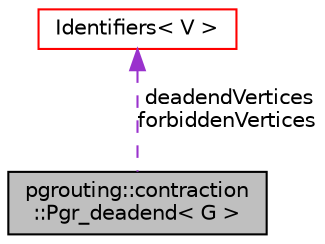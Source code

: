 digraph "pgrouting::contraction::Pgr_deadend&lt; G &gt;"
{
 // LATEX_PDF_SIZE
  edge [fontname="Helvetica",fontsize="10",labelfontname="Helvetica",labelfontsize="10"];
  node [fontname="Helvetica",fontsize="10",shape=record];
  Node1 [label="pgrouting::contraction\l::Pgr_deadend\< G \>",height=0.2,width=0.4,color="black", fillcolor="grey75", style="filled", fontcolor="black",tooltip=" "];
  Node2 -> Node1 [dir="back",color="darkorchid3",fontsize="10",style="dashed",label=" deadendVertices\nforbiddenVertices" ,fontname="Helvetica"];
  Node2 [label="Identifiers\< V \>",height=0.2,width=0.4,color="red", fillcolor="white", style="filled",URL="$classIdentifiers.html",tooltip=" "];
}
